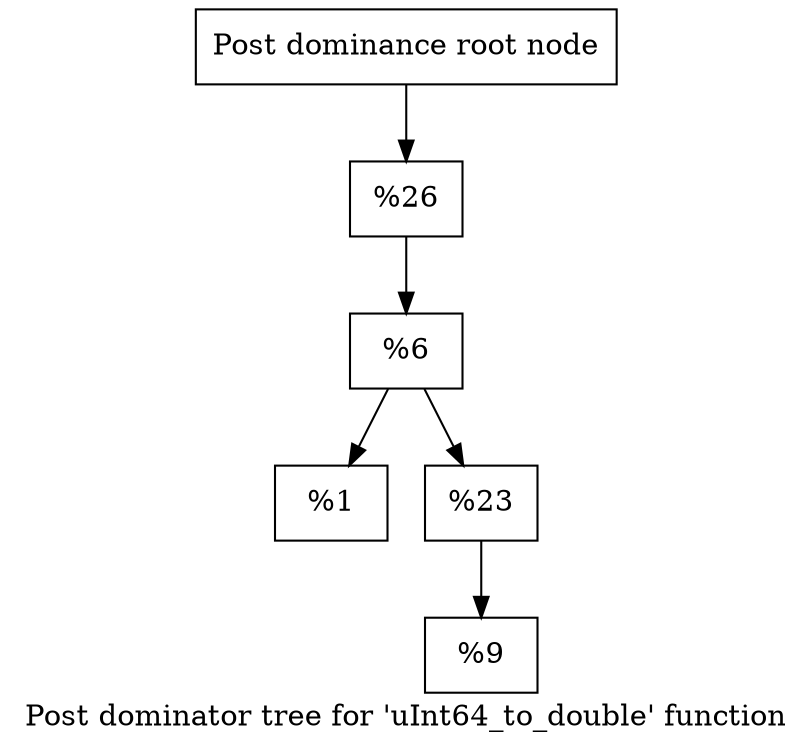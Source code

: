 digraph "Post dominator tree for 'uInt64_to_double' function" {
	label="Post dominator tree for 'uInt64_to_double' function";

	Node0xfb5ac0 [shape=record,label="{Post dominance root node}"];
	Node0xfb5ac0 -> Node0xfb5b20;
	Node0xfb5b20 [shape=record,label="{%26}"];
	Node0xfb5b20 -> Node0xfb5980;
	Node0xfb5980 [shape=record,label="{%6}"];
	Node0xfb5980 -> Node0x1357830;
	Node0xfb5980 -> Node0x1358b40;
	Node0x1357830 [shape=record,label="{%1}"];
	Node0x1358b40 [shape=record,label="{%23}"];
	Node0x1358b40 -> Node0xfb59c0;
	Node0xfb59c0 [shape=record,label="{%9}"];
}
